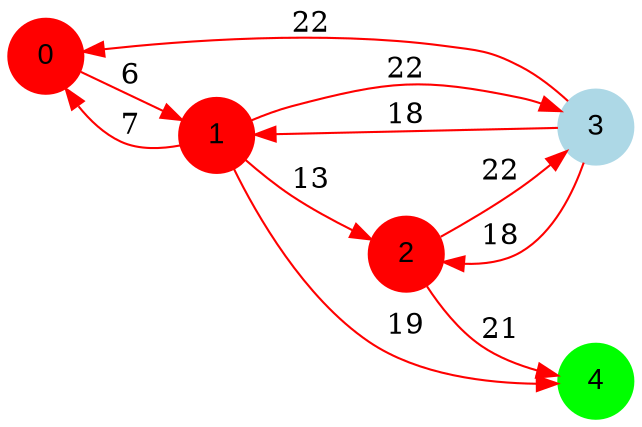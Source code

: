 digraph graphe {
rankdir = LR;
edge [color=red];
0 [fontname="Arial", shape = circle, color=red, style=filled];
1 [fontname="Arial", shape = circle, color=red, style=filled];
2 [fontname="Arial", shape = circle, color=red, style=filled];
3 [fontname="Arial", shape = circle, color=lightblue, style=filled];
4 [fontname="Arial", shape = circle, color=green, style=filled];
	0 -> 1 [label = "6"];
	1 -> 0 [label = "7"];
	1 -> 2 [label = "13"];
	1 -> 3 [label = "22"];
	1 -> 4 [label = "19"];
	2 -> 3 [label = "22"];
	2 -> 4 [label = "21"];
	3 -> 0 [label = "22"];
	3 -> 1 [label = "18"];
	3 -> 2 [label = "18"];
}